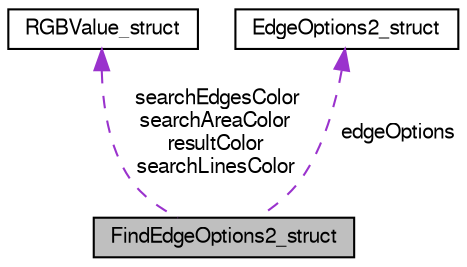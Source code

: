 digraph "FindEdgeOptions2_struct"
{
  bgcolor="transparent";
  edge [fontname="FreeSans",fontsize="10",labelfontname="FreeSans",labelfontsize="10"];
  node [fontname="FreeSans",fontsize="10",shape=record];
  Node1 [label="FindEdgeOptions2_struct",height=0.2,width=0.4,color="black", fillcolor="grey75", style="filled" fontcolor="black"];
  Node2 -> Node1 [dir="back",color="darkorchid3",fontsize="10",style="dashed",label=" searchEdgesColor\nsearchAreaColor\nresultColor\nsearchLinesColor" ,fontname="FreeSans"];
  Node2 [label="RGBValue_struct",height=0.2,width=0.4,color="black",URL="$struct_r_g_b_value__struct.html"];
  Node3 -> Node1 [dir="back",color="darkorchid3",fontsize="10",style="dashed",label=" edgeOptions" ,fontname="FreeSans"];
  Node3 [label="EdgeOptions2_struct",height=0.2,width=0.4,color="black",URL="$struct_edge_options2__struct.html"];
}
